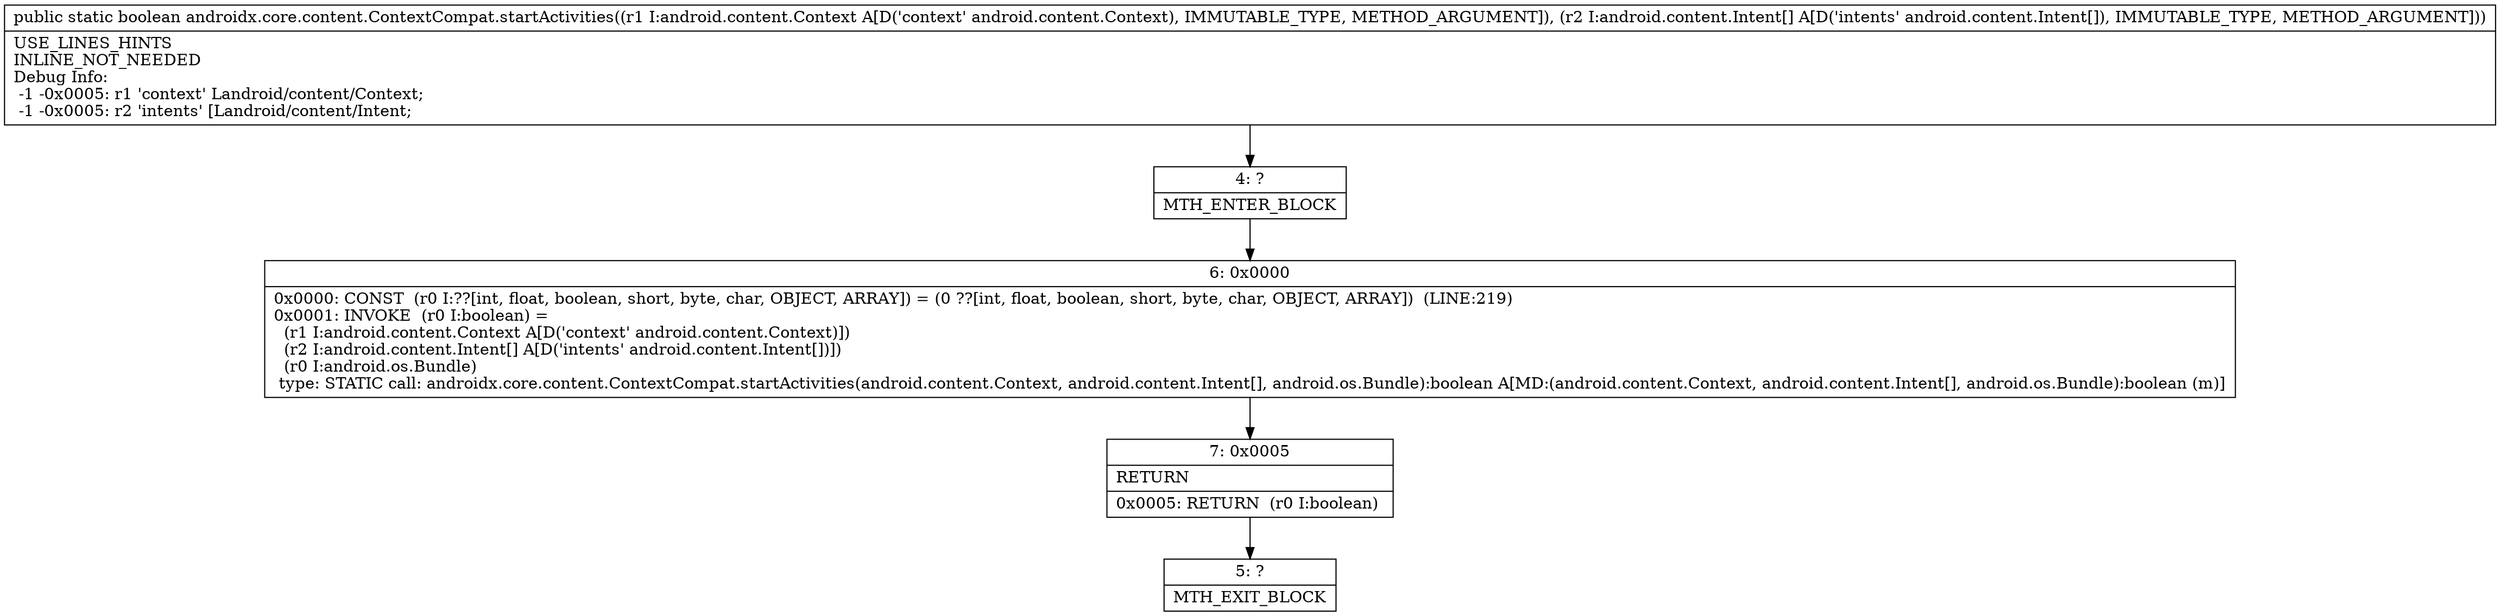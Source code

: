 digraph "CFG forandroidx.core.content.ContextCompat.startActivities(Landroid\/content\/Context;[Landroid\/content\/Intent;)Z" {
Node_4 [shape=record,label="{4\:\ ?|MTH_ENTER_BLOCK\l}"];
Node_6 [shape=record,label="{6\:\ 0x0000|0x0000: CONST  (r0 I:??[int, float, boolean, short, byte, char, OBJECT, ARRAY]) = (0 ??[int, float, boolean, short, byte, char, OBJECT, ARRAY])  (LINE:219)\l0x0001: INVOKE  (r0 I:boolean) = \l  (r1 I:android.content.Context A[D('context' android.content.Context)])\l  (r2 I:android.content.Intent[] A[D('intents' android.content.Intent[])])\l  (r0 I:android.os.Bundle)\l type: STATIC call: androidx.core.content.ContextCompat.startActivities(android.content.Context, android.content.Intent[], android.os.Bundle):boolean A[MD:(android.content.Context, android.content.Intent[], android.os.Bundle):boolean (m)]\l}"];
Node_7 [shape=record,label="{7\:\ 0x0005|RETURN\l|0x0005: RETURN  (r0 I:boolean) \l}"];
Node_5 [shape=record,label="{5\:\ ?|MTH_EXIT_BLOCK\l}"];
MethodNode[shape=record,label="{public static boolean androidx.core.content.ContextCompat.startActivities((r1 I:android.content.Context A[D('context' android.content.Context), IMMUTABLE_TYPE, METHOD_ARGUMENT]), (r2 I:android.content.Intent[] A[D('intents' android.content.Intent[]), IMMUTABLE_TYPE, METHOD_ARGUMENT]))  | USE_LINES_HINTS\lINLINE_NOT_NEEDED\lDebug Info:\l  \-1 \-0x0005: r1 'context' Landroid\/content\/Context;\l  \-1 \-0x0005: r2 'intents' [Landroid\/content\/Intent;\l}"];
MethodNode -> Node_4;Node_4 -> Node_6;
Node_6 -> Node_7;
Node_7 -> Node_5;
}

